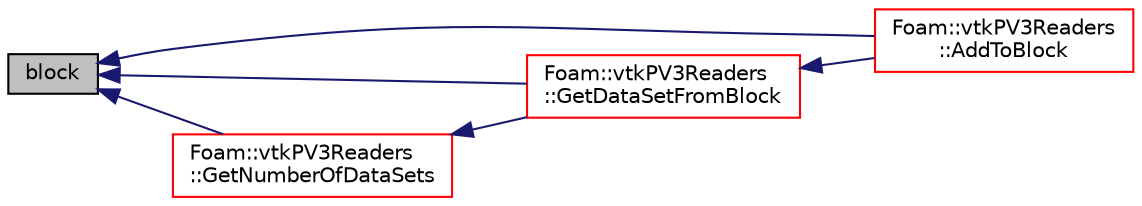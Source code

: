 digraph "block"
{
  bgcolor="transparent";
  edge [fontname="Helvetica",fontsize="10",labelfontname="Helvetica",labelfontsize="10"];
  node [fontname="Helvetica",fontsize="10",shape=record];
  rankdir="LR";
  Node1 [label="block",height=0.2,width=0.4,color="black", fillcolor="grey75", style="filled", fontcolor="black"];
  Node1 -> Node2 [dir="back",color="midnightblue",fontsize="10",style="solid",fontname="Helvetica"];
  Node2 [label="Foam::vtkPV3Readers\l::AddToBlock",height=0.2,width=0.4,color="red",URL="$a11009.html#a7cdc02b6bb650c025fc7b6cca670a484",tooltip="Convenience method use to convert the readers from VTK 5. "];
  Node1 -> Node3 [dir="back",color="midnightblue",fontsize="10",style="solid",fontname="Helvetica"];
  Node3 [label="Foam::vtkPV3Readers\l::GetDataSetFromBlock",height=0.2,width=0.4,color="red",URL="$a11009.html#a92ccdd864d49d9305bfc04fb6546855f",tooltip="Convenience method use to convert the readers from VTK 5. "];
  Node3 -> Node2 [dir="back",color="midnightblue",fontsize="10",style="solid",fontname="Helvetica"];
  Node1 -> Node4 [dir="back",color="midnightblue",fontsize="10",style="solid",fontname="Helvetica"];
  Node4 [label="Foam::vtkPV3Readers\l::GetNumberOfDataSets",height=0.2,width=0.4,color="red",URL="$a11009.html#abd4ff20abe85d7b6ad557f087ed28262",tooltip="Convenience method use to convert the readers from VTK 5. "];
  Node4 -> Node3 [dir="back",color="midnightblue",fontsize="10",style="solid",fontname="Helvetica"];
}
